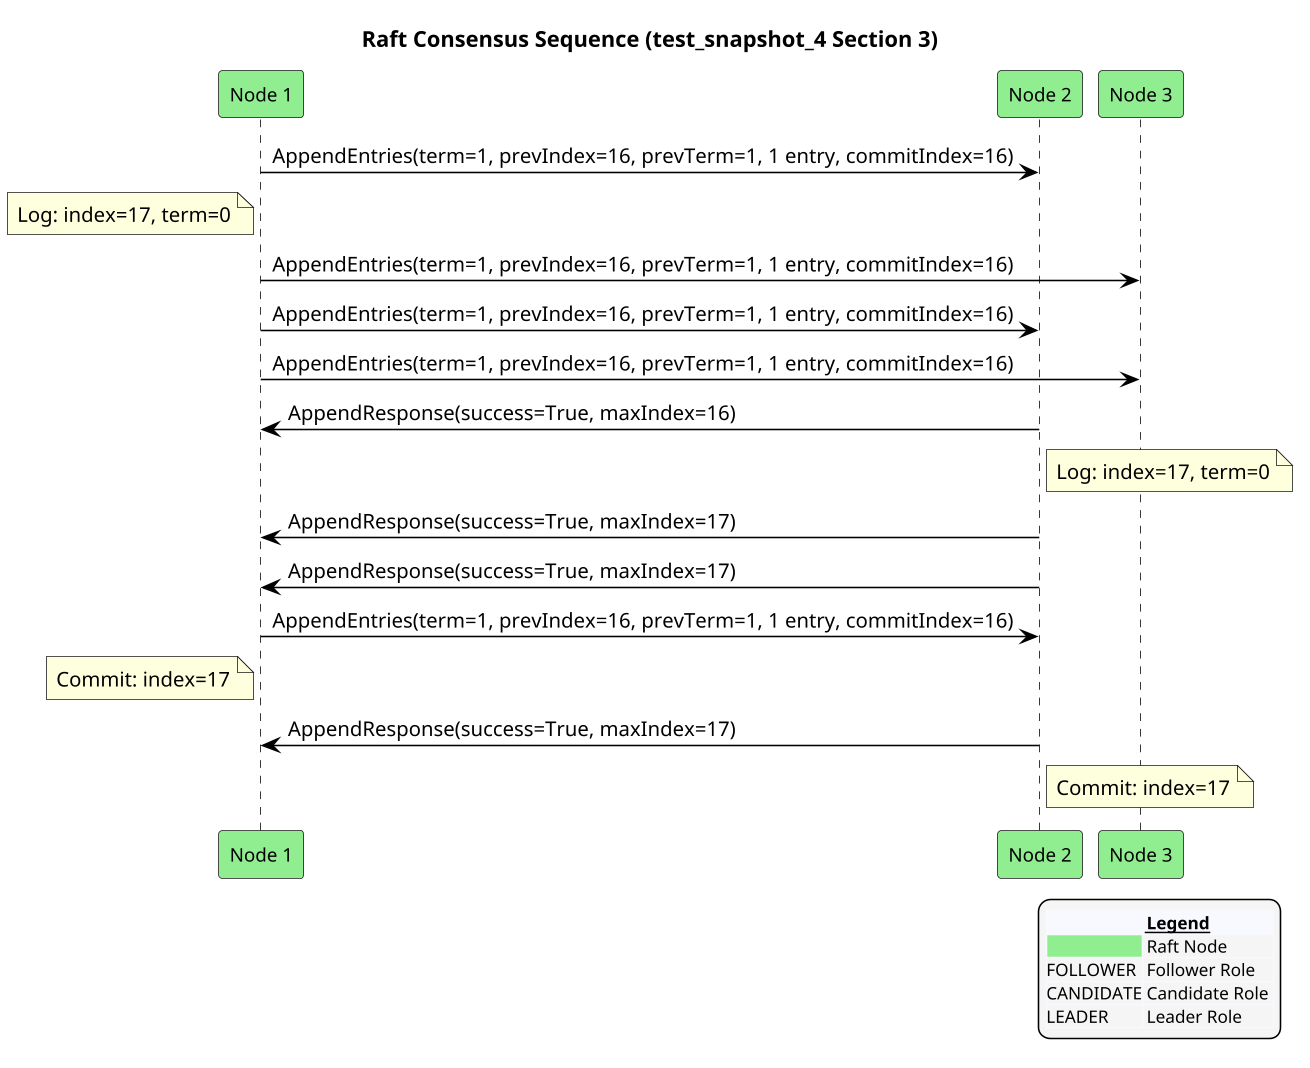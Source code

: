 @startuml
!pragma ratio 0.7
skinparam dpi 150
skinparam monochrome false
skinparam sequence {
  ArrowColor Black
  ActorBorderColor Black
  LifeLineBorderColor Black
  ParticipantFontSize 12
  Padding 10
}
skinparam legend {
  BackgroundColor #F5F5F5
  FontSize 11
}
title Raft Consensus Sequence (test_snapshot_4 Section 3)

participant "Node 1" as n1 order 10 #Lightgreen
participant "Node 2" as n2 order 20 #Lightgreen
participant "Node 3" as n3 order 30 #Lightgreen
n1 -> n2: AppendEntries(term=1, prevIndex=16, prevTerm=1, 1 entry, commitIndex=16)
note left of n1: Log: index=17, term=0
n1 -> n3: AppendEntries(term=1, prevIndex=16, prevTerm=1, 1 entry, commitIndex=16)
n1 -> n2: AppendEntries(term=1, prevIndex=16, prevTerm=1, 1 entry, commitIndex=16)
n1 -> n3: AppendEntries(term=1, prevIndex=16, prevTerm=1, 1 entry, commitIndex=16)
n2 -> n1: AppendResponse(success=True, maxIndex=16)
note right of n2: Log: index=17, term=0
n2 -> n1: AppendResponse(success=True, maxIndex=17)
n2 -> n1: AppendResponse(success=True, maxIndex=17)
n1 -> n2: AppendEntries(term=1, prevIndex=16, prevTerm=1, 1 entry, commitIndex=16)
note left of n1: Commit: index=17
n2 -> n1: AppendResponse(success=True, maxIndex=17)
note right of n2: Commit: index=17

legend right
  <#GhostWhite,#GhostWhite>|      |= __Legend__ |
  |<#Lightgreen>| Raft Node |
  |FOLLOWER| Follower Role |
  |CANDIDATE| Candidate Role |
  |LEADER| Leader Role |
endlegend
@enduml
